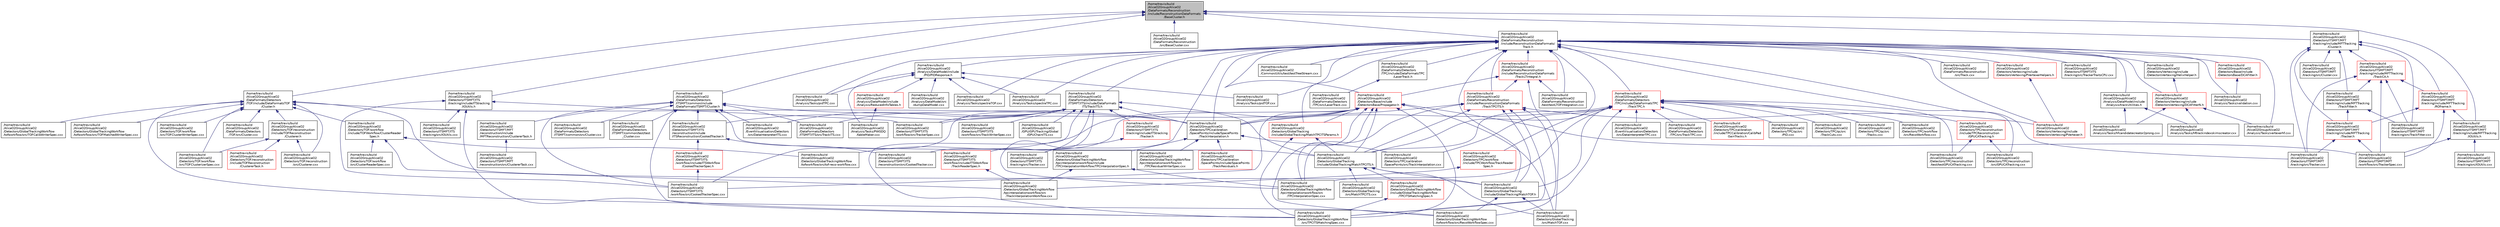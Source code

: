 digraph "/home/travis/build/AliceO2Group/AliceO2/DataFormats/Reconstruction/include/ReconstructionDataFormats/BaseCluster.h"
{
 // INTERACTIVE_SVG=YES
  bgcolor="transparent";
  edge [fontname="Helvetica",fontsize="10",labelfontname="Helvetica",labelfontsize="10"];
  node [fontname="Helvetica",fontsize="10",shape=record];
  Node45 [label="/home/travis/build\l/AliceO2Group/AliceO2\l/DataFormats/Reconstruction\l/include/ReconstructionDataFormats\l/BaseCluster.h",height=0.2,width=0.4,color="black", fillcolor="grey75", style="filled", fontcolor="black"];
  Node45 -> Node46 [dir="back",color="midnightblue",fontsize="10",style="solid",fontname="Helvetica"];
  Node46 [label="/home/travis/build\l/AliceO2Group/AliceO2\l/DataFormats/Detectors\l/ITSMFT/common/include\l/DataFormatsITSMFT/Cluster.h",height=0.2,width=0.4,color="black",URL="$d1/d62/DataFormats_2Detectors_2ITSMFT_2common_2include_2DataFormatsITSMFT_2Cluster_8h.html"];
  Node46 -> Node47 [dir="back",color="midnightblue",fontsize="10",style="solid",fontname="Helvetica"];
  Node47 [label="/home/travis/build\l/AliceO2Group/AliceO2\l/DataFormats/Detectors\l/ITSMFT/common/src/Cluster.cxx",height=0.2,width=0.4,color="black",URL="$df/db9/DataFormats_2Detectors_2ITSMFT_2common_2src_2Cluster_8cxx.html"];
  Node46 -> Node48 [dir="back",color="midnightblue",fontsize="10",style="solid",fontname="Helvetica"];
  Node48 [label="/home/travis/build\l/AliceO2Group/AliceO2\l/DataFormats/Detectors\l/ITSMFT/common/test/test\l_Cluster.cxx",height=0.2,width=0.4,color="black",URL="$da/db3/test__Cluster_8cxx.html"];
  Node46 -> Node49 [dir="back",color="midnightblue",fontsize="10",style="solid",fontname="Helvetica"];
  Node49 [label="/home/travis/build\l/AliceO2Group/AliceO2\l/DataFormats/Detectors\l/ITSMFT/ITS/src/TrackITS.cxx",height=0.2,width=0.4,color="black",URL="$dd/dea/TrackITS_8cxx.html",tooltip="Implementation of the ITS cooked track. "];
  Node46 -> Node50 [dir="back",color="midnightblue",fontsize="10",style="solid",fontname="Helvetica"];
  Node50 [label="/home/travis/build\l/AliceO2Group/AliceO2\l/Detectors/GlobalTracking\l/include/GlobalTracking/MatchTPCITS.h",height=0.2,width=0.4,color="black",URL="$d3/dac/MatchTPCITS_8h.html",tooltip="Class to perform TPC ITS matching. "];
  Node50 -> Node51 [dir="back",color="midnightblue",fontsize="10",style="solid",fontname="Helvetica"];
  Node51 [label="/home/travis/build\l/AliceO2Group/AliceO2\l/Detectors/GlobalTracking\l/include/GlobalTracking/MatchTOF.h",height=0.2,width=0.4,color="black",URL="$d0/d74/MatchTOF_8h.html",tooltip="Class to perform TOF matching to global tracks. "];
  Node51 -> Node52 [dir="back",color="midnightblue",fontsize="10",style="solid",fontname="Helvetica"];
  Node52 [label="/home/travis/build\l/AliceO2Group/AliceO2\l/Detectors/GlobalTracking\l/src/MatchTOF.cxx",height=0.2,width=0.4,color="black",URL="$db/d6a/MatchTOF_8cxx.html"];
  Node51 -> Node53 [dir="back",color="midnightblue",fontsize="10",style="solid",fontname="Helvetica"];
  Node53 [label="/home/travis/build\l/AliceO2Group/AliceO2\l/Detectors/GlobalTrackingWorkflow\l/tofworkflow/src/RecoWorkflowSpec.cxx",height=0.2,width=0.4,color="black",URL="$d8/d84/RecoWorkflowSpec_8cxx.html"];
  Node50 -> Node52 [dir="back",color="midnightblue",fontsize="10",style="solid",fontname="Helvetica"];
  Node50 -> Node54 [dir="back",color="midnightblue",fontsize="10",style="solid",fontname="Helvetica"];
  Node54 [label="/home/travis/build\l/AliceO2Group/AliceO2\l/Detectors/GlobalTracking\l/src/MatchTPCITS.cxx",height=0.2,width=0.4,color="black",URL="$dc/d59/MatchTPCITS_8cxx.html"];
  Node50 -> Node55 [dir="back",color="midnightblue",fontsize="10",style="solid",fontname="Helvetica"];
  Node55 [label="/home/travis/build\l/AliceO2Group/AliceO2\l/Detectors/GlobalTrackingWorkflow\l/include/GlobalTrackingWorkflow\l/TPCITSMatchingSpec.h",height=0.2,width=0.4,color="red",URL="$da/d20/TPCITSMatchingSpec_8h.html"];
  Node55 -> Node57 [dir="back",color="midnightblue",fontsize="10",style="solid",fontname="Helvetica"];
  Node57 [label="/home/travis/build\l/AliceO2Group/AliceO2\l/Detectors/GlobalTrackingWorkflow\l/src/TPCITSMatchingSpec.cxx",height=0.2,width=0.4,color="black",URL="$d6/d73/TPCITSMatchingSpec_8cxx.html"];
  Node46 -> Node57 [dir="back",color="midnightblue",fontsize="10",style="solid",fontname="Helvetica"];
  Node46 -> Node58 [dir="back",color="midnightblue",fontsize="10",style="solid",fontname="Helvetica"];
  Node58 [label="/home/travis/build\l/AliceO2Group/AliceO2\l/Detectors/ITSMFT/ITS\l/reconstruction/include\l/ITSReconstruction/CookedTracker.h",height=0.2,width=0.4,color="black",URL="$d6/d0c/CookedTracker_8h.html",tooltip="Definition of the \"Cooked Matrix\" ITS tracker. "];
  Node58 -> Node59 [dir="back",color="midnightblue",fontsize="10",style="solid",fontname="Helvetica"];
  Node59 [label="/home/travis/build\l/AliceO2Group/AliceO2\l/Detectors/ITSMFT/ITS\l/reconstruction/src/CookedTracker.cxx",height=0.2,width=0.4,color="black",URL="$d7/dca/CookedTracker_8cxx.html",tooltip="Implementation of the \"Cooked Matrix\" ITS tracker. "];
  Node58 -> Node60 [dir="back",color="midnightblue",fontsize="10",style="solid",fontname="Helvetica"];
  Node60 [label="/home/travis/build\l/AliceO2Group/AliceO2\l/Detectors/ITSMFT/ITS\l/workflow/include/ITSWorkflow\l/CookedTrackerSpec.h",height=0.2,width=0.4,color="red",URL="$d2/d0b/CookedTrackerSpec_8h.html"];
  Node60 -> Node61 [dir="back",color="midnightblue",fontsize="10",style="solid",fontname="Helvetica"];
  Node61 [label="/home/travis/build\l/AliceO2Group/AliceO2\l/Detectors/ITSMFT/ITS\l/workflow/src/CookedTrackerSpec.cxx",height=0.2,width=0.4,color="black",URL="$d6/dbc/CookedTrackerSpec_8cxx.html"];
  Node46 -> Node61 [dir="back",color="midnightblue",fontsize="10",style="solid",fontname="Helvetica"];
  Node46 -> Node63 [dir="back",color="midnightblue",fontsize="10",style="solid",fontname="Helvetica"];
  Node63 [label="/home/travis/build\l/AliceO2Group/AliceO2\l/Detectors/ITSMFT/MFT\l/reconstruction/include\l/MFTReconstruction/ClustererTask.h",height=0.2,width=0.4,color="black",URL="$db/d12/ITSMFT_2MFT_2reconstruction_2include_2MFTReconstruction_2ClustererTask_8h.html"];
  Node63 -> Node64 [dir="back",color="midnightblue",fontsize="10",style="solid",fontname="Helvetica"];
  Node64 [label="/home/travis/build\l/AliceO2Group/AliceO2\l/Detectors/ITSMFT/MFT\l/reconstruction/src/ClustererTask.cxx",height=0.2,width=0.4,color="black",URL="$d9/d5e/ITSMFT_2MFT_2reconstruction_2src_2ClustererTask_8cxx.html"];
  Node46 -> Node65 [dir="back",color="midnightblue",fontsize="10",style="solid",fontname="Helvetica"];
  Node65 [label="/home/travis/build\l/AliceO2Group/AliceO2\l/Detectors/TPC/calibration\l/SpacePoints/include/SpacePoints\l/TrackInterpolation.h",height=0.2,width=0.4,color="black",URL="$d3/d0c/TrackInterpolation_8h.html",tooltip="Definition of the TrackInterpolation class. "];
  Node65 -> Node66 [dir="back",color="midnightblue",fontsize="10",style="solid",fontname="Helvetica"];
  Node66 [label="/home/travis/build\l/AliceO2Group/AliceO2\l/Detectors/GlobalTrackingWorkflow\l/tpcinterpolationworkflow/include\l/TPCInterpolationWorkflow/TPCInterpolationSpec.h",height=0.2,width=0.4,color="black",URL="$dc/d50/TPCInterpolationSpec_8h.html"];
  Node66 -> Node67 [dir="back",color="midnightblue",fontsize="10",style="solid",fontname="Helvetica"];
  Node67 [label="/home/travis/build\l/AliceO2Group/AliceO2\l/Detectors/GlobalTrackingWorkflow\l/tpcinterpolationworkflow/src\l/TPCInterpolationSpec.cxx",height=0.2,width=0.4,color="black",URL="$d8/d85/TPCInterpolationSpec_8cxx.html"];
  Node66 -> Node68 [dir="back",color="midnightblue",fontsize="10",style="solid",fontname="Helvetica"];
  Node68 [label="/home/travis/build\l/AliceO2Group/AliceO2\l/Detectors/GlobalTrackingWorkflow\l/tpcinterpolationworkflow/src\l/TrackInterpolationWorkflow.cxx",height=0.2,width=0.4,color="black",URL="$d1/d67/TrackInterpolationWorkflow_8cxx.html"];
  Node65 -> Node69 [dir="back",color="midnightblue",fontsize="10",style="solid",fontname="Helvetica"];
  Node69 [label="/home/travis/build\l/AliceO2Group/AliceO2\l/Detectors/GlobalTrackingWorkflow\l/tpcinterpolationworkflow/src\l/TPCResidualWriterSpec.cxx",height=0.2,width=0.4,color="black",URL="$d2/d27/TPCResidualWriterSpec_8cxx.html"];
  Node65 -> Node70 [dir="back",color="midnightblue",fontsize="10",style="solid",fontname="Helvetica"];
  Node70 [label="/home/travis/build\l/AliceO2Group/AliceO2\l/Detectors/TPC/calibration\l/SpacePoints/include/SpacePoints\l/TrackResiduals.h",height=0.2,width=0.4,color="red",URL="$da/ddb/TrackResiduals_8h.html",tooltip="Definition of the TrackResiduals class. "];
  Node65 -> Node72 [dir="back",color="midnightblue",fontsize="10",style="solid",fontname="Helvetica"];
  Node72 [label="/home/travis/build\l/AliceO2Group/AliceO2\l/Detectors/TPC/calibration\l/SpacePoints/src/TrackInterpolation.cxx",height=0.2,width=0.4,color="black",URL="$d4/d15/TrackInterpolation_8cxx.html",tooltip="Implementation of the TrackInterpolation class. "];
  Node46 -> Node73 [dir="back",color="midnightblue",fontsize="10",style="solid",fontname="Helvetica"];
  Node73 [label="/home/travis/build\l/AliceO2Group/AliceO2\l/EventVisualisation/Detectors\l/src/DataInterpreterITS.cxx",height=0.2,width=0.4,color="black",URL="$d2/d8a/DataInterpreterITS_8cxx.html",tooltip="converting ITS data to Event Visualisation primitives "];
  Node45 -> Node74 [dir="back",color="midnightblue",fontsize="10",style="solid",fontname="Helvetica"];
  Node74 [label="/home/travis/build\l/AliceO2Group/AliceO2\l/DataFormats/Detectors\l/TOF/include/DataFormatsTOF\l/Cluster.h",height=0.2,width=0.4,color="black",URL="$d1/d50/DataFormats_2Detectors_2TOF_2include_2DataFormatsTOF_2Cluster_8h.html"];
  Node74 -> Node75 [dir="back",color="midnightblue",fontsize="10",style="solid",fontname="Helvetica"];
  Node75 [label="/home/travis/build\l/AliceO2Group/AliceO2\l/DataFormats/Detectors\l/TOF/src/Cluster.cxx",height=0.2,width=0.4,color="black",URL="$db/d6b/DataFormats_2Detectors_2TOF_2src_2Cluster_8cxx.html"];
  Node74 -> Node51 [dir="back",color="midnightblue",fontsize="10",style="solid",fontname="Helvetica"];
  Node74 -> Node53 [dir="back",color="midnightblue",fontsize="10",style="solid",fontname="Helvetica"];
  Node74 -> Node76 [dir="back",color="midnightblue",fontsize="10",style="solid",fontname="Helvetica"];
  Node76 [label="/home/travis/build\l/AliceO2Group/AliceO2\l/Detectors/GlobalTrackingWorkflow\l/tofworkflow/src/TOFCalibWriterSpec.cxx",height=0.2,width=0.4,color="black",URL="$dc/d9f/TOFCalibWriterSpec_8cxx.html"];
  Node74 -> Node77 [dir="back",color="midnightblue",fontsize="10",style="solid",fontname="Helvetica"];
  Node77 [label="/home/travis/build\l/AliceO2Group/AliceO2\l/Detectors/GlobalTrackingWorkflow\l/tofworkflow/src/TOFMatchedWriterSpec.cxx",height=0.2,width=0.4,color="black",URL="$d1/dd9/TOFMatchedWriterSpec_8cxx.html"];
  Node74 -> Node78 [dir="back",color="midnightblue",fontsize="10",style="solid",fontname="Helvetica"];
  Node78 [label="/home/travis/build\l/AliceO2Group/AliceO2\l/Detectors/TOF/reconstruction\l/include/TOFReconstruction\l/Clusterer.h",height=0.2,width=0.4,color="black",URL="$dc/d24/TOF_2reconstruction_2include_2TOFReconstruction_2Clusterer_8h.html"];
  Node78 -> Node79 [dir="back",color="midnightblue",fontsize="10",style="solid",fontname="Helvetica"];
  Node79 [label="/home/travis/build\l/AliceO2Group/AliceO2\l/Detectors/TOF/reconstruction\l/include/TOFReconstruction\l/ClustererTask.h",height=0.2,width=0.4,color="red",URL="$d4/d74/TOF_2reconstruction_2include_2TOFReconstruction_2ClustererTask_8h.html"];
  Node78 -> Node81 [dir="back",color="midnightblue",fontsize="10",style="solid",fontname="Helvetica"];
  Node81 [label="/home/travis/build\l/AliceO2Group/AliceO2\l/Detectors/TOF/reconstruction\l/src/Clusterer.cxx",height=0.2,width=0.4,color="black",URL="$d5/d8a/TOF_2reconstruction_2src_2Clusterer_8cxx.html"];
  Node78 -> Node82 [dir="back",color="midnightblue",fontsize="10",style="solid",fontname="Helvetica"];
  Node82 [label="/home/travis/build\l/AliceO2Group/AliceO2\l/Detectors/TOF/workflow\l/src/TOFClusterizerSpec.cxx",height=0.2,width=0.4,color="black",URL="$da/df1/TOFClusterizerSpec_8cxx.html"];
  Node74 -> Node81 [dir="back",color="midnightblue",fontsize="10",style="solid",fontname="Helvetica"];
  Node74 -> Node83 [dir="back",color="midnightblue",fontsize="10",style="solid",fontname="Helvetica"];
  Node83 [label="/home/travis/build\l/AliceO2Group/AliceO2\l/Detectors/TOF/workflow\l/include/TOFWorkflow/ClusterReader\lSpec.h",height=0.2,width=0.4,color="black",URL="$d0/d42/TOF_2workflow_2include_2TOFWorkflow_2ClusterReaderSpec_8h.html"];
  Node83 -> Node84 [dir="back",color="midnightblue",fontsize="10",style="solid",fontname="Helvetica"];
  Node84 [label="/home/travis/build\l/AliceO2Group/AliceO2\l/Detectors/GlobalTrackingWorkflow\l/tofworkflow/src/tof-reco-workflow.cxx",height=0.2,width=0.4,color="black",URL="$da/dfd/tof-reco-workflow_8cxx.html",tooltip="Basic DPL workflow for TOF reconstruction starting from digits. "];
  Node83 -> Node68 [dir="back",color="midnightblue",fontsize="10",style="solid",fontname="Helvetica"];
  Node83 -> Node85 [dir="back",color="midnightblue",fontsize="10",style="solid",fontname="Helvetica"];
  Node85 [label="/home/travis/build\l/AliceO2Group/AliceO2\l/Detectors/TOF/workflow\l/src/ClusterReaderSpec.cxx",height=0.2,width=0.4,color="black",URL="$d5/d82/TOF_2workflow_2src_2ClusterReaderSpec_8cxx.html"];
  Node74 -> Node82 [dir="back",color="midnightblue",fontsize="10",style="solid",fontname="Helvetica"];
  Node74 -> Node86 [dir="back",color="midnightblue",fontsize="10",style="solid",fontname="Helvetica"];
  Node86 [label="/home/travis/build\l/AliceO2Group/AliceO2\l/Detectors/TOF/workflow\l/src/TOFClusterWriterSpec.cxx",height=0.2,width=0.4,color="black",URL="$d5/d8f/TOFClusterWriterSpec_8cxx.html"];
  Node74 -> Node65 [dir="back",color="midnightblue",fontsize="10",style="solid",fontname="Helvetica"];
  Node45 -> Node87 [dir="back",color="midnightblue",fontsize="10",style="solid",fontname="Helvetica"];
  Node87 [label="/home/travis/build\l/AliceO2Group/AliceO2\l/DataFormats/Reconstruction\l/include/ReconstructionDataFormats/\lTrack.h",height=0.2,width=0.4,color="black",URL="$d7/d8b/DataFormats_2Reconstruction_2include_2ReconstructionDataFormats_2Track_8h.html"];
  Node87 -> Node88 [dir="back",color="midnightblue",fontsize="10",style="solid",fontname="Helvetica"];
  Node88 [label="/home/travis/build\l/AliceO2Group/AliceO2\l/Analysis/DataModel/include\l/Analysis/trackUtilities.h",height=0.2,width=0.4,color="black",URL="$d1/db5/trackUtilities_8h.html",tooltip="Utilities for manipulating track parameters. "];
  Node88 -> Node89 [dir="back",color="midnightblue",fontsize="10",style="solid",fontname="Helvetica"];
  Node89 [label="/home/travis/build\l/AliceO2Group/AliceO2\l/Analysis/Tasks/hfcandidatecreator2prong.cxx",height=0.2,width=0.4,color="black",URL="$d2/d60/hfcandidatecreator2prong_8cxx.html",tooltip="Reconstruction of heavy-flavour 2-prong decay candidates. "];
  Node88 -> Node90 [dir="back",color="midnightblue",fontsize="10",style="solid",fontname="Helvetica"];
  Node90 [label="/home/travis/build\l/AliceO2Group/AliceO2\l/Analysis/Tasks/hftrackindexskimscreator.cxx",height=0.2,width=0.4,color="black",URL="$d7/dbb/hftrackindexskimscreator_8cxx.html",tooltip="Pre-selection of 2-prong and 3-prong secondary vertices of heavy-flavour decay candidates. "];
  Node87 -> Node91 [dir="back",color="midnightblue",fontsize="10",style="solid",fontname="Helvetica"];
  Node91 [label="/home/travis/build\l/AliceO2Group/AliceO2\l/Analysis/DataModel/include\l/PID/PIDResponse.h",height=0.2,width=0.4,color="black",URL="$d1/d98/PIDResponse_8h.html",tooltip="Set of tables, tasks and utilities to provide the interface between the analysis data model and the P..."];
  Node91 -> Node92 [dir="back",color="midnightblue",fontsize="10",style="solid",fontname="Helvetica"];
  Node92 [label="/home/travis/build\l/AliceO2Group/AliceO2\l/Analysis/DataModel/include\l/Analysis/ReducedInfoTables.h",height=0.2,width=0.4,color="red",URL="$d4/dbd/ReducedInfoTables_8h.html"];
  Node92 -> Node93 [dir="back",color="midnightblue",fontsize="10",style="solid",fontname="Helvetica"];
  Node93 [label="/home/travis/build\l/AliceO2Group/AliceO2\l/Analysis/Tasks/PWGDQ\l/tableMaker.cxx",height=0.2,width=0.4,color="black",URL="$d9/d14/tableMaker_8cxx.html"];
  Node91 -> Node95 [dir="back",color="midnightblue",fontsize="10",style="solid",fontname="Helvetica"];
  Node95 [label="/home/travis/build\l/AliceO2Group/AliceO2\l/Analysis/DataModel/src\l/dumpDataModel.cxx",height=0.2,width=0.4,color="black",URL="$df/ded/dumpDataModel_8cxx.html"];
  Node91 -> Node96 [dir="back",color="midnightblue",fontsize="10",style="solid",fontname="Helvetica"];
  Node96 [label="/home/travis/build\l/AliceO2Group/AliceO2\l/Analysis/Tasks/pidTOF.cxx",height=0.2,width=0.4,color="black",URL="$d5/d53/pidTOF_8cxx.html"];
  Node91 -> Node97 [dir="back",color="midnightblue",fontsize="10",style="solid",fontname="Helvetica"];
  Node97 [label="/home/travis/build\l/AliceO2Group/AliceO2\l/Analysis/Tasks/pidTPC.cxx",height=0.2,width=0.4,color="black",URL="$db/da2/pidTPC_8cxx.html"];
  Node91 -> Node93 [dir="back",color="midnightblue",fontsize="10",style="solid",fontname="Helvetica"];
  Node91 -> Node98 [dir="back",color="midnightblue",fontsize="10",style="solid",fontname="Helvetica"];
  Node98 [label="/home/travis/build\l/AliceO2Group/AliceO2\l/Analysis/Tasks/spectraTOF.cxx",height=0.2,width=0.4,color="black",URL="$df/d80/spectraTOF_8cxx.html"];
  Node91 -> Node99 [dir="back",color="midnightblue",fontsize="10",style="solid",fontname="Helvetica"];
  Node99 [label="/home/travis/build\l/AliceO2Group/AliceO2\l/Analysis/Tasks/spectraTPC.cxx",height=0.2,width=0.4,color="black",URL="$da/db2/spectraTPC_8cxx.html"];
  Node87 -> Node96 [dir="back",color="midnightblue",fontsize="10",style="solid",fontname="Helvetica"];
  Node87 -> Node97 [dir="back",color="midnightblue",fontsize="10",style="solid",fontname="Helvetica"];
  Node87 -> Node98 [dir="back",color="midnightblue",fontsize="10",style="solid",fontname="Helvetica"];
  Node87 -> Node99 [dir="back",color="midnightblue",fontsize="10",style="solid",fontname="Helvetica"];
  Node87 -> Node100 [dir="back",color="midnightblue",fontsize="10",style="solid",fontname="Helvetica"];
  Node100 [label="/home/travis/build\l/AliceO2Group/AliceO2\l/Analysis/Tasks/validation.cxx",height=0.2,width=0.4,color="black",URL="$dd/d1b/validation_8cxx.html"];
  Node87 -> Node101 [dir="back",color="midnightblue",fontsize="10",style="solid",fontname="Helvetica"];
  Node101 [label="/home/travis/build\l/AliceO2Group/AliceO2\l/Analysis/Tasks/vertexerhf.cxx",height=0.2,width=0.4,color="black",URL="$de/d5e/vertexerhf_8cxx.html"];
  Node87 -> Node102 [dir="back",color="midnightblue",fontsize="10",style="solid",fontname="Helvetica"];
  Node102 [label="/home/travis/build\l/AliceO2Group/AliceO2\l/Common/Utils/test/testTreeStream.cxx",height=0.2,width=0.4,color="black",URL="$dd/d75/testTreeStream_8cxx.html"];
  Node87 -> Node103 [dir="back",color="midnightblue",fontsize="10",style="solid",fontname="Helvetica"];
  Node103 [label="/home/travis/build\l/AliceO2Group/AliceO2\l/DataFormats/Detectors\l/ITSMFT/ITS/include/DataFormats\lITS/TrackITS.h",height=0.2,width=0.4,color="black",URL="$d1/d71/TrackITS_8h.html",tooltip="Definition of the ITS track. "];
  Node103 -> Node49 [dir="back",color="midnightblue",fontsize="10",style="solid",fontname="Helvetica"];
  Node103 -> Node50 [dir="back",color="midnightblue",fontsize="10",style="solid",fontname="Helvetica"];
  Node103 -> Node57 [dir="back",color="midnightblue",fontsize="10",style="solid",fontname="Helvetica"];
  Node103 -> Node67 [dir="back",color="midnightblue",fontsize="10",style="solid",fontname="Helvetica"];
  Node103 -> Node58 [dir="back",color="midnightblue",fontsize="10",style="solid",fontname="Helvetica"];
  Node103 -> Node104 [dir="back",color="midnightblue",fontsize="10",style="solid",fontname="Helvetica"];
  Node104 [label="/home/travis/build\l/AliceO2Group/AliceO2\l/Detectors/ITSMFT/ITS\l/tracking/include/ITStracking\l/Tracker.h",height=0.2,width=0.4,color="red",URL="$d7/da0/ITSMFT_2ITS_2tracking_2include_2ITStracking_2Tracker_8h.html"];
  Node104 -> Node105 [dir="back",color="midnightblue",fontsize="10",style="solid",fontname="Helvetica"];
  Node105 [label="/home/travis/build\l/AliceO2Group/AliceO2\l/Detectors/ITSMFT/ITS\l/tracking/src/Tracker.cxx",height=0.2,width=0.4,color="black",URL="$d7/dd9/ITSMFT_2ITS_2tracking_2src_2Tracker_8cxx.html"];
  Node103 -> Node108 [dir="back",color="midnightblue",fontsize="10",style="solid",fontname="Helvetica"];
  Node108 [label="/home/travis/build\l/AliceO2Group/AliceO2\l/Detectors/ITSMFT/ITS\l/workflow/include/ITSWorkflow\l/TrackReaderSpec.h",height=0.2,width=0.4,color="red",URL="$d2/d8c/ITSMFT_2ITS_2workflow_2include_2ITSWorkflow_2TrackReaderSpec_8h.html"];
  Node108 -> Node68 [dir="back",color="midnightblue",fontsize="10",style="solid",fontname="Helvetica"];
  Node103 -> Node61 [dir="back",color="midnightblue",fontsize="10",style="solid",fontname="Helvetica"];
  Node103 -> Node107 [dir="back",color="midnightblue",fontsize="10",style="solid",fontname="Helvetica"];
  Node107 [label="/home/travis/build\l/AliceO2Group/AliceO2\l/Detectors/ITSMFT/ITS\l/workflow/src/TrackerSpec.cxx",height=0.2,width=0.4,color="black",URL="$de/d95/ITSMFT_2ITS_2workflow_2src_2TrackerSpec_8cxx.html"];
  Node103 -> Node110 [dir="back",color="midnightblue",fontsize="10",style="solid",fontname="Helvetica"];
  Node110 [label="/home/travis/build\l/AliceO2Group/AliceO2\l/Detectors/ITSMFT/ITS\l/workflow/src/TrackWriterSpec.cxx",height=0.2,width=0.4,color="black",URL="$dc/d27/ITS_2workflow_2src_2TrackWriterSpec_8cxx.html"];
  Node103 -> Node65 [dir="back",color="midnightblue",fontsize="10",style="solid",fontname="Helvetica"];
  Node103 -> Node73 [dir="back",color="midnightblue",fontsize="10",style="solid",fontname="Helvetica"];
  Node103 -> Node111 [dir="back",color="midnightblue",fontsize="10",style="solid",fontname="Helvetica"];
  Node111 [label="/home/travis/build\l/AliceO2Group/AliceO2\l/GPU/GPUTracking/Global\l/GPUChainITS.cxx",height=0.2,width=0.4,color="black",URL="$d6/d2c/GPUChainITS_8cxx.html"];
  Node87 -> Node112 [dir="back",color="midnightblue",fontsize="10",style="solid",fontname="Helvetica"];
  Node112 [label="/home/travis/build\l/AliceO2Group/AliceO2\l/DataFormats/Detectors\l/TPC/include/DataFormatsTPC\l/LaserTrack.h",height=0.2,width=0.4,color="black",URL="$dc/de2/LaserTrack_8h.html"];
  Node112 -> Node113 [dir="back",color="midnightblue",fontsize="10",style="solid",fontname="Helvetica"];
  Node113 [label="/home/travis/build\l/AliceO2Group/AliceO2\l/DataFormats/Detectors\l/TPC/src/LaserTrack.cxx",height=0.2,width=0.4,color="black",URL="$d3/d89/LaserTrack_8cxx.html",tooltip="Laser track parameters. "];
  Node87 -> Node114 [dir="back",color="midnightblue",fontsize="10",style="solid",fontname="Helvetica"];
  Node114 [label="/home/travis/build\l/AliceO2Group/AliceO2\l/DataFormats/Detectors\l/TPC/include/DataFormatsTPC\l/TrackTPC.h",height=0.2,width=0.4,color="red",URL="$d5/dc9/TrackTPC_8h.html"];
  Node114 -> Node115 [dir="back",color="midnightblue",fontsize="10",style="solid",fontname="Helvetica"];
  Node115 [label="/home/travis/build\l/AliceO2Group/AliceO2\l/DataFormats/Detectors\l/TPC/src/TrackTPC.cxx",height=0.2,width=0.4,color="black",URL="$d6/da8/TrackTPC_8cxx.html",tooltip="Implementation of the TPC track. "];
  Node114 -> Node51 [dir="back",color="midnightblue",fontsize="10",style="solid",fontname="Helvetica"];
  Node114 -> Node50 [dir="back",color="midnightblue",fontsize="10",style="solid",fontname="Helvetica"];
  Node114 -> Node57 [dir="back",color="midnightblue",fontsize="10",style="solid",fontname="Helvetica"];
  Node114 -> Node67 [dir="back",color="midnightblue",fontsize="10",style="solid",fontname="Helvetica"];
  Node114 -> Node116 [dir="back",color="midnightblue",fontsize="10",style="solid",fontname="Helvetica"];
  Node116 [label="/home/travis/build\l/AliceO2Group/AliceO2\l/Detectors/TPC/calibration\l/include/TPCCalibration/CalibPad\lGainTracks.h",height=0.2,width=0.4,color="red",URL="$dc/d42/CalibPadGainTracks_8h.html"];
  Node114 -> Node65 [dir="back",color="midnightblue",fontsize="10",style="solid",fontname="Helvetica"];
  Node114 -> Node72 [dir="back",color="midnightblue",fontsize="10",style="solid",fontname="Helvetica"];
  Node114 -> Node118 [dir="back",color="midnightblue",fontsize="10",style="solid",fontname="Helvetica"];
  Node118 [label="/home/travis/build\l/AliceO2Group/AliceO2\l/Detectors/TPC/qc/src\l/PID.cxx",height=0.2,width=0.4,color="black",URL="$d2/d14/Detectors_2TPC_2qc_2src_2PID_8cxx.html"];
  Node114 -> Node119 [dir="back",color="midnightblue",fontsize="10",style="solid",fontname="Helvetica"];
  Node119 [label="/home/travis/build\l/AliceO2Group/AliceO2\l/Detectors/TPC/qc/src\l/TrackCuts.cxx",height=0.2,width=0.4,color="black",URL="$d2/d68/TrackCuts_8cxx.html"];
  Node114 -> Node120 [dir="back",color="midnightblue",fontsize="10",style="solid",fontname="Helvetica"];
  Node120 [label="/home/travis/build\l/AliceO2Group/AliceO2\l/Detectors/TPC/qc/src\l/Tracks.cxx",height=0.2,width=0.4,color="black",URL="$db/d71/Tracks_8cxx.html"];
  Node114 -> Node121 [dir="back",color="midnightblue",fontsize="10",style="solid",fontname="Helvetica"];
  Node121 [label="/home/travis/build\l/AliceO2Group/AliceO2\l/Detectors/TPC/reconstruction\l/include/TPCReconstruction\l/GPUCATracking.h",height=0.2,width=0.4,color="red",URL="$d3/d64/GPUCATracking_8h.html",tooltip="Wrapper class for TPC CA Tracker algorithm. "];
  Node121 -> Node122 [dir="back",color="midnightblue",fontsize="10",style="solid",fontname="Helvetica"];
  Node122 [label="/home/travis/build\l/AliceO2Group/AliceO2\l/Detectors/TPC/reconstruction\l/src/GPUCATracking.cxx",height=0.2,width=0.4,color="black",URL="$d4/d2e/GPUCATracking_8cxx.html"];
  Node121 -> Node123 [dir="back",color="midnightblue",fontsize="10",style="solid",fontname="Helvetica"];
  Node123 [label="/home/travis/build\l/AliceO2Group/AliceO2\l/Detectors/TPC/reconstruction\l/test/testGPUCATracking.cxx",height=0.2,width=0.4,color="black",URL="$d1/df6/testGPUCATracking_8cxx.html",tooltip="This task tests the TPC CA Tracking library. "];
  Node114 -> Node123 [dir="back",color="midnightblue",fontsize="10",style="solid",fontname="Helvetica"];
  Node114 -> Node126 [dir="back",color="midnightblue",fontsize="10",style="solid",fontname="Helvetica"];
  Node126 [label="/home/travis/build\l/AliceO2Group/AliceO2\l/Detectors/TPC/workflow\l/include/TPCWorkflow/TrackReader\lSpec.h",height=0.2,width=0.4,color="red",URL="$d5/daf/TPC_2workflow_2include_2TPCWorkflow_2TrackReaderSpec_8h.html"];
  Node126 -> Node68 [dir="back",color="midnightblue",fontsize="10",style="solid",fontname="Helvetica"];
  Node114 -> Node128 [dir="back",color="midnightblue",fontsize="10",style="solid",fontname="Helvetica"];
  Node128 [label="/home/travis/build\l/AliceO2Group/AliceO2\l/Detectors/TPC/workflow\l/src/RecoWorkflow.cxx",height=0.2,width=0.4,color="black",URL="$d0/d80/TPC_2workflow_2src_2RecoWorkflow_8cxx.html"];
  Node114 -> Node129 [dir="back",color="midnightblue",fontsize="10",style="solid",fontname="Helvetica"];
  Node129 [label="/home/travis/build\l/AliceO2Group/AliceO2\l/EventVisualisation/Detectors\l/src/DataInterpreterTPC.cxx",height=0.2,width=0.4,color="black",URL="$d5/df5/DataInterpreterTPC_8cxx.html",tooltip="converting TPC data to Event Visualisation primitives "];
  Node87 -> Node131 [dir="back",color="midnightblue",fontsize="10",style="solid",fontname="Helvetica"];
  Node131 [label="/home/travis/build\l/AliceO2Group/AliceO2\l/DataFormats/Reconstruction\l/include/ReconstructionDataFormats\l/TrackLTIntegral.h",height=0.2,width=0.4,color="red",URL="$d6/db1/TrackLTIntegral_8h.html",tooltip="Track Length and TOF integral. "];
  Node131 -> Node138 [dir="back",color="midnightblue",fontsize="10",style="solid",fontname="Helvetica"];
  Node138 [label="/home/travis/build\l/AliceO2Group/AliceO2\l/DataFormats/Reconstruction\l/include/ReconstructionDataFormats\l/TrackTPCITS.h",height=0.2,width=0.4,color="red",URL="$d5/d1e/TrackTPCITS_8h.html",tooltip="Result of refitting TPC-ITS matched track. "];
  Node138 -> Node51 [dir="back",color="midnightblue",fontsize="10",style="solid",fontname="Helvetica"];
  Node138 -> Node50 [dir="back",color="midnightblue",fontsize="10",style="solid",fontname="Helvetica"];
  Node138 -> Node57 [dir="back",color="midnightblue",fontsize="10",style="solid",fontname="Helvetica"];
  Node138 -> Node53 [dir="back",color="midnightblue",fontsize="10",style="solid",fontname="Helvetica"];
  Node138 -> Node67 [dir="back",color="midnightblue",fontsize="10",style="solid",fontname="Helvetica"];
  Node138 -> Node65 [dir="back",color="midnightblue",fontsize="10",style="solid",fontname="Helvetica"];
  Node138 -> Node145 [dir="back",color="midnightblue",fontsize="10",style="solid",fontname="Helvetica"];
  Node145 [label="/home/travis/build\l/AliceO2Group/AliceO2\l/Detectors/Vertexing/include\l/DetectorsVertexing/PVertexer.h",height=0.2,width=0.4,color="red",URL="$d4/d02/PVertexer_8h.html",tooltip="Primary vertex finder. "];
  Node131 -> Node149 [dir="back",color="midnightblue",fontsize="10",style="solid",fontname="Helvetica"];
  Node149 [label="/home/travis/build\l/AliceO2Group/AliceO2\l/DataFormats/Reconstruction\l/test/testLTOFIntegration.cxx",height=0.2,width=0.4,color="black",URL="$d7/d6a/testLTOFIntegration_8cxx.html"];
  Node131 -> Node150 [dir="back",color="midnightblue",fontsize="10",style="solid",fontname="Helvetica"];
  Node150 [label="/home/travis/build\l/AliceO2Group/AliceO2\l/Detectors/Base/include\l/DetectorsBase/Propagator.h",height=0.2,width=0.4,color="red",URL="$d2/df9/Propagator_8h.html"];
  Node150 -> Node50 [dir="back",color="midnightblue",fontsize="10",style="solid",fontname="Helvetica"];
  Node150 -> Node172 [dir="back",color="midnightblue",fontsize="10",style="solid",fontname="Helvetica"];
  Node172 [label="/home/travis/build\l/AliceO2Group/AliceO2\l/Detectors/GlobalTracking\l/include/GlobalTracking/MatchTPCITSParams.h",height=0.2,width=0.4,color="red",URL="$db/d9a/MatchTPCITSParams_8h.html",tooltip="Configurable params for TPC ITS matching. "];
  Node172 -> Node50 [dir="back",color="midnightblue",fontsize="10",style="solid",fontname="Helvetica"];
  Node172 -> Node57 [dir="back",color="midnightblue",fontsize="10",style="solid",fontname="Helvetica"];
  Node150 -> Node52 [dir="back",color="midnightblue",fontsize="10",style="solid",fontname="Helvetica"];
  Node150 -> Node57 [dir="back",color="midnightblue",fontsize="10",style="solid",fontname="Helvetica"];
  Node150 -> Node53 [dir="back",color="midnightblue",fontsize="10",style="solid",fontname="Helvetica"];
  Node150 -> Node84 [dir="back",color="midnightblue",fontsize="10",style="solid",fontname="Helvetica"];
  Node150 -> Node67 [dir="back",color="midnightblue",fontsize="10",style="solid",fontname="Helvetica"];
  Node150 -> Node59 [dir="back",color="midnightblue",fontsize="10",style="solid",fontname="Helvetica"];
  Node150 -> Node61 [dir="back",color="midnightblue",fontsize="10",style="solid",fontname="Helvetica"];
  Node150 -> Node107 [dir="back",color="midnightblue",fontsize="10",style="solid",fontname="Helvetica"];
  Node150 -> Node174 [dir="back",color="midnightblue",fontsize="10",style="solid",fontname="Helvetica"];
  Node174 [label="/home/travis/build\l/AliceO2Group/AliceO2\l/Detectors/ITSMFT/MFT\l/workflow/src/TrackerSpec.cxx",height=0.2,width=0.4,color="black",URL="$d1/dd0/ITSMFT_2MFT_2workflow_2src_2TrackerSpec_8cxx.html"];
  Node150 -> Node65 [dir="back",color="midnightblue",fontsize="10",style="solid",fontname="Helvetica"];
  Node131 -> Node52 [dir="back",color="midnightblue",fontsize="10",style="solid",fontname="Helvetica"];
  Node87 -> Node138 [dir="back",color="midnightblue",fontsize="10",style="solid",fontname="Helvetica"];
  Node87 -> Node176 [dir="back",color="midnightblue",fontsize="10",style="solid",fontname="Helvetica"];
  Node176 [label="/home/travis/build\l/AliceO2Group/AliceO2\l/DataFormats/Reconstruction\l/src/Track.cxx",height=0.2,width=0.4,color="black",URL="$d3/d18/DataFormats_2Reconstruction_2src_2Track_8cxx.html"];
  Node87 -> Node149 [dir="back",color="midnightblue",fontsize="10",style="solid",fontname="Helvetica"];
  Node87 -> Node177 [dir="back",color="midnightblue",fontsize="10",style="solid",fontname="Helvetica"];
  Node177 [label="/home/travis/build\l/AliceO2Group/AliceO2\l/Detectors/Base/include\l/DetectorsBase/DCAFitter.h",height=0.2,width=0.4,color="red",URL="$d4/d7b/DCAFitter_8h.html",tooltip="Defintions for DCA fitter class. "];
  Node177 -> Node100 [dir="back",color="midnightblue",fontsize="10",style="solid",fontname="Helvetica"];
  Node87 -> Node150 [dir="back",color="midnightblue",fontsize="10",style="solid",fontname="Helvetica"];
  Node87 -> Node51 [dir="back",color="midnightblue",fontsize="10",style="solid",fontname="Helvetica"];
  Node87 -> Node50 [dir="back",color="midnightblue",fontsize="10",style="solid",fontname="Helvetica"];
  Node87 -> Node172 [dir="back",color="midnightblue",fontsize="10",style="solid",fontname="Helvetica"];
  Node87 -> Node105 [dir="back",color="midnightblue",fontsize="10",style="solid",fontname="Helvetica"];
  Node87 -> Node180 [dir="back",color="midnightblue",fontsize="10",style="solid",fontname="Helvetica"];
  Node180 [label="/home/travis/build\l/AliceO2Group/AliceO2\l/Detectors/ITSMFT/ITS\l/tracking/src/TrackerTraitsCPU.cxx",height=0.2,width=0.4,color="black",URL="$d0/d20/TrackerTraitsCPU_8cxx.html"];
  Node87 -> Node181 [dir="back",color="midnightblue",fontsize="10",style="solid",fontname="Helvetica"];
  Node181 [label="/home/travis/build\l/AliceO2Group/AliceO2\l/Detectors/ITSMFT/MFT\l/tracking/src/Tracker.cxx",height=0.2,width=0.4,color="black",URL="$d4/d77/ITSMFT_2MFT_2tracking_2src_2Tracker_8cxx.html"];
  Node87 -> Node65 [dir="back",color="midnightblue",fontsize="10",style="solid",fontname="Helvetica"];
  Node87 -> Node122 [dir="back",color="midnightblue",fontsize="10",style="solid",fontname="Helvetica"];
  Node87 -> Node182 [dir="back",color="midnightblue",fontsize="10",style="solid",fontname="Helvetica"];
  Node182 [label="/home/travis/build\l/AliceO2Group/AliceO2\l/Detectors/Vertexing/include\l/DetectorsVertexing/DCAFitterN.h",height=0.2,width=0.4,color="red",URL="$d6/da5/DCAFitterN_8h.html",tooltip="Defintions for N-prongs secondary vertex fit. "];
  Node182 -> Node89 [dir="back",color="midnightblue",fontsize="10",style="solid",fontname="Helvetica"];
  Node182 -> Node90 [dir="back",color="midnightblue",fontsize="10",style="solid",fontname="Helvetica"];
  Node182 -> Node101 [dir="back",color="midnightblue",fontsize="10",style="solid",fontname="Helvetica"];
  Node87 -> Node185 [dir="back",color="midnightblue",fontsize="10",style="solid",fontname="Helvetica"];
  Node185 [label="/home/travis/build\l/AliceO2Group/AliceO2\l/Detectors/Vertexing/include\l/DetectorsVertexing/HelixHelper.h",height=0.2,width=0.4,color="black",URL="$d1/dbb/HelixHelper_8h.html",tooltip="Helper classes for helical tracks manipulations. "];
  Node185 -> Node182 [dir="back",color="midnightblue",fontsize="10",style="solid",fontname="Helvetica"];
  Node87 -> Node145 [dir="back",color="midnightblue",fontsize="10",style="solid",fontname="Helvetica"];
  Node87 -> Node186 [dir="back",color="midnightblue",fontsize="10",style="solid",fontname="Helvetica"];
  Node186 [label="/home/travis/build\l/AliceO2Group/AliceO2\l/Detectors/Vertexing/include\l/DetectorsVertexing/PVertexerHelpers.h",height=0.2,width=0.4,color="red",URL="$db/db1/PVertexerHelpers_8h.html",tooltip="Primary vertex finder helper classes. "];
  Node186 -> Node145 [dir="back",color="midnightblue",fontsize="10",style="solid",fontname="Helvetica"];
  Node45 -> Node189 [dir="back",color="midnightblue",fontsize="10",style="solid",fontname="Helvetica"];
  Node189 [label="/home/travis/build\l/AliceO2Group/AliceO2\l/DataFormats/Reconstruction\l/src/BaseCluster.cxx",height=0.2,width=0.4,color="black",URL="$d7/dd0/BaseCluster_8cxx.html"];
  Node45 -> Node190 [dir="back",color="midnightblue",fontsize="10",style="solid",fontname="Helvetica"];
  Node190 [label="/home/travis/build\l/AliceO2Group/AliceO2\l/Detectors/ITSMFT/ITS\l/tracking/include/ITStracking\l/IOUtils.h",height=0.2,width=0.4,color="black",URL="$da/db1/ITS_2tracking_2include_2ITStracking_2IOUtils_8h.html"];
  Node190 -> Node57 [dir="back",color="midnightblue",fontsize="10",style="solid",fontname="Helvetica"];
  Node190 -> Node191 [dir="back",color="midnightblue",fontsize="10",style="solid",fontname="Helvetica"];
  Node191 [label="/home/travis/build\l/AliceO2Group/AliceO2\l/Detectors/ITSMFT/ITS\l/tracking/src/IOUtils.cxx",height=0.2,width=0.4,color="black",URL="$d5/d13/ITS_2tracking_2src_2IOUtils_8cxx.html"];
  Node190 -> Node61 [dir="back",color="midnightblue",fontsize="10",style="solid",fontname="Helvetica"];
  Node190 -> Node107 [dir="back",color="midnightblue",fontsize="10",style="solid",fontname="Helvetica"];
  Node45 -> Node192 [dir="back",color="midnightblue",fontsize="10",style="solid",fontname="Helvetica"];
  Node192 [label="/home/travis/build\l/AliceO2Group/AliceO2\l/Detectors/ITSMFT/MFT\l/tracking/include/MFTTracking\l/Cluster.h",height=0.2,width=0.4,color="black",URL="$d5/df9/Detectors_2ITSMFT_2MFT_2tracking_2include_2MFTTracking_2Cluster_8h.html"];
  Node192 -> Node193 [dir="back",color="midnightblue",fontsize="10",style="solid",fontname="Helvetica"];
  Node193 [label="/home/travis/build\l/AliceO2Group/AliceO2\l/Detectors/ITSMFT/MFT\l/tracking/include/MFTTracking\l/ROframe.h",height=0.2,width=0.4,color="red",URL="$d3/d72/MFT_2tracking_2include_2MFTTracking_2ROframe_8h.html"];
  Node193 -> Node194 [dir="back",color="midnightblue",fontsize="10",style="solid",fontname="Helvetica"];
  Node194 [label="/home/travis/build\l/AliceO2Group/AliceO2\l/Detectors/ITSMFT/MFT\l/tracking/include/MFTTracking\l/IOUtils.h",height=0.2,width=0.4,color="black",URL="$d7/dd4/MFT_2tracking_2include_2MFTTracking_2IOUtils_8h.html"];
  Node194 -> Node195 [dir="back",color="midnightblue",fontsize="10",style="solid",fontname="Helvetica"];
  Node195 [label="/home/travis/build\l/AliceO2Group/AliceO2\l/Detectors/ITSMFT/MFT\l/tracking/src/IOUtils.cxx",height=0.2,width=0.4,color="black",URL="$dd/d79/MFT_2tracking_2src_2IOUtils_8cxx.html"];
  Node194 -> Node174 [dir="back",color="midnightblue",fontsize="10",style="solid",fontname="Helvetica"];
  Node193 -> Node196 [dir="back",color="midnightblue",fontsize="10",style="solid",fontname="Helvetica"];
  Node196 [label="/home/travis/build\l/AliceO2Group/AliceO2\l/Detectors/ITSMFT/MFT\l/tracking/include/MFTTracking\l/Tracker.h",height=0.2,width=0.4,color="red",URL="$dd/dbf/ITSMFT_2MFT_2tracking_2include_2MFTTracking_2Tracker_8h.html"];
  Node196 -> Node181 [dir="back",color="midnightblue",fontsize="10",style="solid",fontname="Helvetica"];
  Node196 -> Node174 [dir="back",color="midnightblue",fontsize="10",style="solid",fontname="Helvetica"];
  Node193 -> Node174 [dir="back",color="midnightblue",fontsize="10",style="solid",fontname="Helvetica"];
  Node192 -> Node200 [dir="back",color="midnightblue",fontsize="10",style="solid",fontname="Helvetica"];
  Node200 [label="/home/travis/build\l/AliceO2Group/AliceO2\l/Detectors/ITSMFT/MFT\l/tracking/include/MFTTracking\l/TrackCA.h",height=0.2,width=0.4,color="red",URL="$d9/da4/TrackCA_8h.html",tooltip="Standalone classes for the track found by the Linear-Track-Finder (LTF) and by the Cellular-Automaton..."];
  Node200 -> Node193 [dir="back",color="midnightblue",fontsize="10",style="solid",fontname="Helvetica"];
  Node200 -> Node201 [dir="back",color="midnightblue",fontsize="10",style="solid",fontname="Helvetica"];
  Node201 [label="/home/travis/build\l/AliceO2Group/AliceO2\l/Detectors/ITSMFT/MFT\l/tracking/include/MFTTracking\l/TrackFitter.h",height=0.2,width=0.4,color="black",URL="$d7/d0b/ITSMFT_2MFT_2tracking_2include_2MFTTracking_2TrackFitter_8h.html"];
  Node201 -> Node196 [dir="back",color="midnightblue",fontsize="10",style="solid",fontname="Helvetica"];
  Node201 -> Node202 [dir="back",color="midnightblue",fontsize="10",style="solid",fontname="Helvetica"];
  Node202 [label="/home/travis/build\l/AliceO2Group/AliceO2\l/Detectors/ITSMFT/MFT\l/tracking/src/TrackFitter.cxx",height=0.2,width=0.4,color="black",URL="$d7/d9c/ITSMFT_2MFT_2tracking_2src_2TrackFitter_8cxx.html"];
  Node200 -> Node181 [dir="back",color="midnightblue",fontsize="10",style="solid",fontname="Helvetica"];
  Node200 -> Node202 [dir="back",color="midnightblue",fontsize="10",style="solid",fontname="Helvetica"];
  Node200 -> Node174 [dir="back",color="midnightblue",fontsize="10",style="solid",fontname="Helvetica"];
  Node192 -> Node196 [dir="back",color="midnightblue",fontsize="10",style="solid",fontname="Helvetica"];
  Node192 -> Node201 [dir="back",color="midnightblue",fontsize="10",style="solid",fontname="Helvetica"];
  Node192 -> Node204 [dir="back",color="midnightblue",fontsize="10",style="solid",fontname="Helvetica"];
  Node204 [label="/home/travis/build\l/AliceO2Group/AliceO2\l/Detectors/ITSMFT/MFT\l/tracking/src/Cluster.cxx",height=0.2,width=0.4,color="black",URL="$d8/d22/Detectors_2ITSMFT_2MFT_2tracking_2src_2Cluster_8cxx.html"];
  Node192 -> Node181 [dir="back",color="midnightblue",fontsize="10",style="solid",fontname="Helvetica"];
  Node192 -> Node202 [dir="back",color="midnightblue",fontsize="10",style="solid",fontname="Helvetica"];
  Node45 -> Node194 [dir="back",color="midnightblue",fontsize="10",style="solid",fontname="Helvetica"];
}
